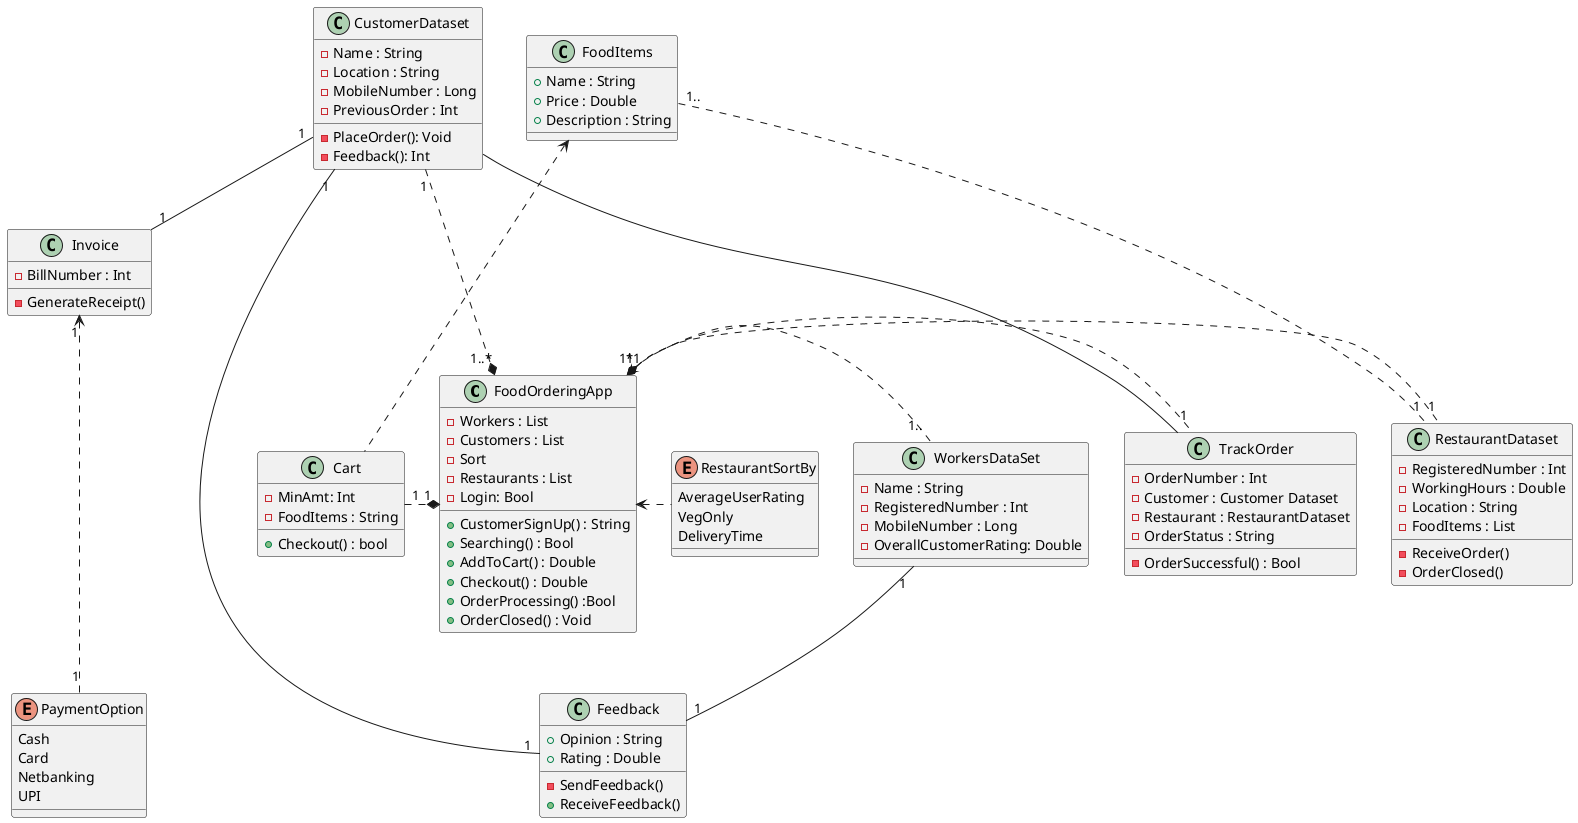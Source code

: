 @startuml class_diagram

class  FoodOrderingApp
{
    -Workers : List
    -Customers : List
    -Sort
    -Restaurants : List
    -Login: Bool
    +CustomerSignUp() : String
    +Searching() : Bool
    +AddToCart() : Double
    +Checkout() : Double
    +OrderProcessing() :Bool
    +OrderClosed() : Void

    
}

class CustomerDataset
{
    -Name : String
    -Location : String
    -MobileNumber : Long
    -PreviousOrder : Int
    -PlaceOrder(): Void
    -Feedback(): Int
}

class Invoice
{
-BillNumber : Int
-GenerateReceipt()
}

enum PaymentOption
{
    Cash
    Card
    Netbanking
    UPI
}

class RestaurantDataset
{
    -RegisteredNumber : Int
    -WorkingHours : Double
    -Location : String
    -FoodItems : List
    -ReceiveOrder()
    -OrderClosed()
}

 enum RestaurantSortBy
{
    AverageUserRating
    VegOnly
    DeliveryTime
}

class TrackOrder
{
    -OrderNumber : Int
    -Customer : Customer Dataset
    -Restaurant : RestaurantDataset
    -OrderStatus : String
    -OrderSuccessful() : Bool

}

class Feedback
{
    +Opinion : String
    +Rating : Double
    -SendFeedback()
    +ReceiveFeedback()
}

class WorkersDataSet
{
-Name : String
-RegisteredNumber : Int
-MobileNumber : Long
-OverallCustomerRating: Double
}

class FoodItems
{
    +Name : String
    +Price : Double
    +Description : String
}

Class Cart
{
-MinAmt: Int
-FoodItems : String
+Checkout() : bool
}

 CustomerDataset"1" .-down-* "1..*"  FoodOrderingApp
 CustomerDataset "1"-down- "1" Invoice
 RestaurantDataset"1".-left-> "1" FoodOrderingApp
 TrackOrder "1".-left-* "1" FoodOrderingApp
 TrackOrder -up- CustomerDataset
 CustomerDataset "1"-down- "1" Feedback
 WorkersDataSet "1.. " .-left--* " 1*" FoodOrderingApp
 PaymentOption "1".-up->"1" Invoice
 WorkersDataSet "1" -down- "1" Feedback
 Cart.-up->FoodItems
 Cart "1" .-right-* "1" FoodOrderingApp
 FoodItems "1..".-down- "1" RestaurantDataset
 RestaurantSortBy .-left-> FoodOrderingApp
 
@enduml